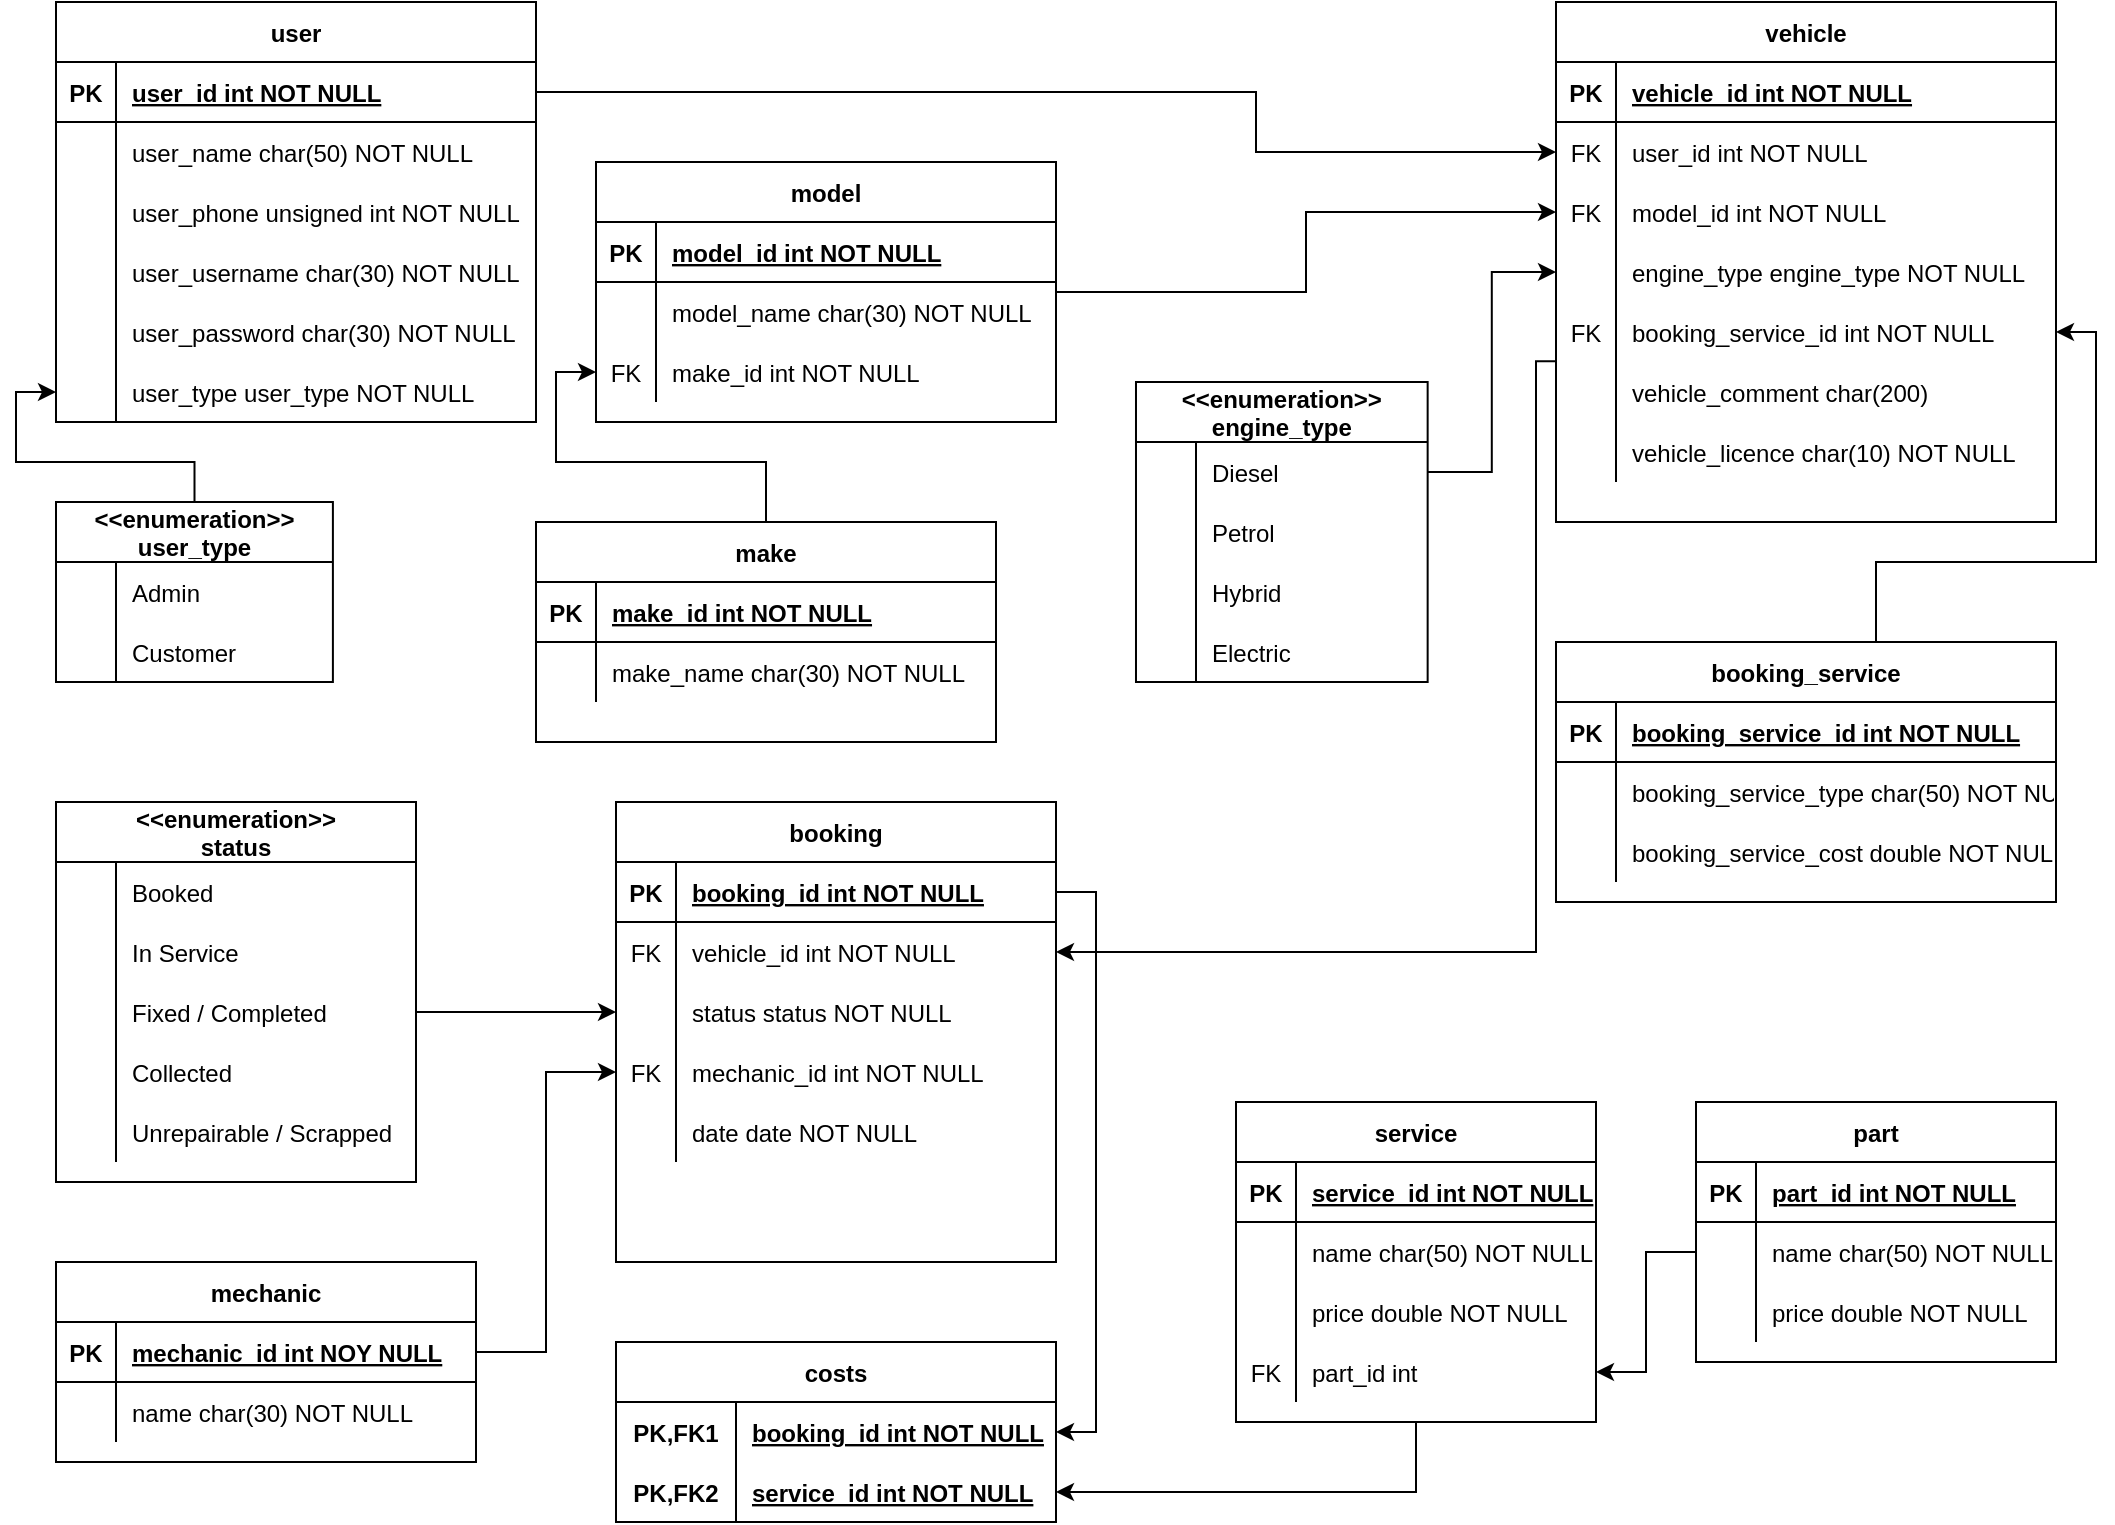 <mxfile version="16.2.7" type="device"><diagram id="R2lEEEUBdFMjLlhIrx00" name="Page-1"><mxGraphModel dx="1244" dy="1129" grid="1" gridSize="10" guides="1" tooltips="1" connect="1" arrows="1" fold="1" page="1" pageScale="1" pageWidth="1100" pageHeight="1700" math="0" shadow="0" extFonts="Permanent Marker^https://fonts.googleapis.com/css?family=Permanent+Marker"><root><mxCell id="0"/><mxCell id="1" parent="0"/><mxCell id="3gge9VEaj5QekN-XUnwk-202" style="edgeStyle=orthogonalEdgeStyle;rounded=0;orthogonalLoop=1;jettySize=auto;html=1;exitX=0.001;exitY=-0.014;exitDx=0;exitDy=0;exitPerimeter=0;" parent="1" source="3gge9VEaj5QekN-XUnwk-44" target="3gge9VEaj5QekN-XUnwk-187" edge="1"><mxGeometry relative="1" as="geometry"><Array as="points"><mxPoint x="780" y="220"/><mxPoint x="780" y="515"/></Array><mxPoint x="790" y="290" as="sourcePoint"/></mxGeometry></mxCell><mxCell id="C-vyLk0tnHw3VtMMgP7b-2" value="vehicle" style="shape=table;startSize=30;container=1;collapsible=1;childLayout=tableLayout;fixedRows=1;rowLines=0;fontStyle=1;align=center;resizeLast=1;" parent="1" vertex="1"><mxGeometry x="790" y="40" width="250" height="260" as="geometry"/></mxCell><mxCell id="C-vyLk0tnHw3VtMMgP7b-3" value="" style="shape=partialRectangle;collapsible=0;dropTarget=0;pointerEvents=0;fillColor=none;points=[[0,0.5],[1,0.5]];portConstraint=eastwest;top=0;left=0;right=0;bottom=1;" parent="C-vyLk0tnHw3VtMMgP7b-2" vertex="1"><mxGeometry y="30" width="250" height="30" as="geometry"/></mxCell><mxCell id="C-vyLk0tnHw3VtMMgP7b-4" value="PK" style="shape=partialRectangle;overflow=hidden;connectable=0;fillColor=none;top=0;left=0;bottom=0;right=0;fontStyle=1;" parent="C-vyLk0tnHw3VtMMgP7b-3" vertex="1"><mxGeometry width="30" height="30" as="geometry"/></mxCell><mxCell id="C-vyLk0tnHw3VtMMgP7b-5" value="vehicle_id int NOT NULL " style="shape=partialRectangle;overflow=hidden;connectable=0;fillColor=none;top=0;left=0;bottom=0;right=0;align=left;spacingLeft=6;fontStyle=5;" parent="C-vyLk0tnHw3VtMMgP7b-3" vertex="1"><mxGeometry x="30" width="220" height="30" as="geometry"/></mxCell><mxCell id="C-vyLk0tnHw3VtMMgP7b-6" value="" style="shape=partialRectangle;collapsible=0;dropTarget=0;pointerEvents=0;fillColor=none;points=[[0,0.5],[1,0.5]];portConstraint=eastwest;top=0;left=0;right=0;bottom=0;" parent="C-vyLk0tnHw3VtMMgP7b-2" vertex="1"><mxGeometry y="60" width="250" height="30" as="geometry"/></mxCell><mxCell id="C-vyLk0tnHw3VtMMgP7b-7" value="FK" style="shape=partialRectangle;overflow=hidden;connectable=0;fillColor=none;top=0;left=0;bottom=0;right=0;" parent="C-vyLk0tnHw3VtMMgP7b-6" vertex="1"><mxGeometry width="30" height="30" as="geometry"/></mxCell><mxCell id="C-vyLk0tnHw3VtMMgP7b-8" value="user_id int NOT NULL" style="shape=partialRectangle;overflow=hidden;connectable=0;fillColor=none;top=0;left=0;bottom=0;right=0;align=left;spacingLeft=6;" parent="C-vyLk0tnHw3VtMMgP7b-6" vertex="1"><mxGeometry x="30" width="220" height="30" as="geometry"/></mxCell><mxCell id="C-vyLk0tnHw3VtMMgP7b-9" value="" style="shape=partialRectangle;collapsible=0;dropTarget=0;pointerEvents=0;fillColor=none;points=[[0,0.5],[1,0.5]];portConstraint=eastwest;top=0;left=0;right=0;bottom=0;" parent="C-vyLk0tnHw3VtMMgP7b-2" vertex="1"><mxGeometry y="90" width="250" height="30" as="geometry"/></mxCell><mxCell id="C-vyLk0tnHw3VtMMgP7b-10" value="FK" style="shape=partialRectangle;overflow=hidden;connectable=0;fillColor=none;top=0;left=0;bottom=0;right=0;" parent="C-vyLk0tnHw3VtMMgP7b-9" vertex="1"><mxGeometry width="30" height="30" as="geometry"/></mxCell><mxCell id="C-vyLk0tnHw3VtMMgP7b-11" value="model_id int NOT NULL" style="shape=partialRectangle;overflow=hidden;connectable=0;fillColor=none;top=0;left=0;bottom=0;right=0;align=left;spacingLeft=6;" parent="C-vyLk0tnHw3VtMMgP7b-9" vertex="1"><mxGeometry x="30" width="220" height="30" as="geometry"/></mxCell><mxCell id="3gge9VEaj5QekN-XUnwk-38" style="shape=partialRectangle;collapsible=0;dropTarget=0;pointerEvents=0;fillColor=none;points=[[0,0.5],[1,0.5]];portConstraint=eastwest;top=0;left=0;right=0;bottom=0;" parent="C-vyLk0tnHw3VtMMgP7b-2" vertex="1"><mxGeometry y="120" width="250" height="30" as="geometry"/></mxCell><mxCell id="3gge9VEaj5QekN-XUnwk-39" style="shape=partialRectangle;overflow=hidden;connectable=0;fillColor=none;top=0;left=0;bottom=0;right=0;" parent="3gge9VEaj5QekN-XUnwk-38" vertex="1"><mxGeometry width="30" height="30" as="geometry"/></mxCell><mxCell id="3gge9VEaj5QekN-XUnwk-40" value="engine_type engine_type NOT NULL" style="shape=partialRectangle;overflow=hidden;connectable=0;fillColor=none;top=0;left=0;bottom=0;right=0;align=left;spacingLeft=6;" parent="3gge9VEaj5QekN-XUnwk-38" vertex="1"><mxGeometry x="30" width="220" height="30" as="geometry"/></mxCell><mxCell id="3gge9VEaj5QekN-XUnwk-41" style="shape=partialRectangle;collapsible=0;dropTarget=0;pointerEvents=0;fillColor=none;points=[[0,0.5],[1,0.5]];portConstraint=eastwest;top=0;left=0;right=0;bottom=0;" parent="C-vyLk0tnHw3VtMMgP7b-2" vertex="1"><mxGeometry y="150" width="250" height="30" as="geometry"/></mxCell><mxCell id="3gge9VEaj5QekN-XUnwk-42" value="FK" style="shape=partialRectangle;overflow=hidden;connectable=0;fillColor=none;top=0;left=0;bottom=0;right=0;" parent="3gge9VEaj5QekN-XUnwk-41" vertex="1"><mxGeometry width="30" height="30" as="geometry"/></mxCell><mxCell id="3gge9VEaj5QekN-XUnwk-43" value="booking_service_id int NOT NULL" style="shape=partialRectangle;overflow=hidden;connectable=0;fillColor=none;top=0;left=0;bottom=0;right=0;align=left;spacingLeft=6;" parent="3gge9VEaj5QekN-XUnwk-41" vertex="1"><mxGeometry x="30" width="220" height="30" as="geometry"/></mxCell><mxCell id="3gge9VEaj5QekN-XUnwk-44" style="shape=partialRectangle;collapsible=0;dropTarget=0;pointerEvents=0;fillColor=none;points=[[0,0.5],[1,0.5]];portConstraint=eastwest;top=0;left=0;right=0;bottom=0;" parent="C-vyLk0tnHw3VtMMgP7b-2" vertex="1"><mxGeometry y="180" width="250" height="30" as="geometry"/></mxCell><mxCell id="3gge9VEaj5QekN-XUnwk-45" style="shape=partialRectangle;overflow=hidden;connectable=0;fillColor=none;top=0;left=0;bottom=0;right=0;" parent="3gge9VEaj5QekN-XUnwk-44" vertex="1"><mxGeometry width="30" height="30" as="geometry"/></mxCell><mxCell id="3gge9VEaj5QekN-XUnwk-46" value="vehicle_comment char(200)" style="shape=partialRectangle;overflow=hidden;connectable=0;fillColor=none;top=0;left=0;bottom=0;right=0;align=left;spacingLeft=6;" parent="3gge9VEaj5QekN-XUnwk-44" vertex="1"><mxGeometry x="30" width="220" height="30" as="geometry"/></mxCell><mxCell id="3gge9VEaj5QekN-XUnwk-115" style="shape=partialRectangle;collapsible=0;dropTarget=0;pointerEvents=0;fillColor=none;points=[[0,0.5],[1,0.5]];portConstraint=eastwest;top=0;left=0;right=0;bottom=0;" parent="C-vyLk0tnHw3VtMMgP7b-2" vertex="1"><mxGeometry y="210" width="250" height="30" as="geometry"/></mxCell><mxCell id="3gge9VEaj5QekN-XUnwk-116" style="shape=partialRectangle;overflow=hidden;connectable=0;fillColor=none;top=0;left=0;bottom=0;right=0;" parent="3gge9VEaj5QekN-XUnwk-115" vertex="1"><mxGeometry width="30" height="30" as="geometry"/></mxCell><mxCell id="3gge9VEaj5QekN-XUnwk-117" value="vehicle_licence char(10) NOT NULL" style="shape=partialRectangle;overflow=hidden;connectable=0;fillColor=none;top=0;left=0;bottom=0;right=0;align=left;spacingLeft=6;" parent="3gge9VEaj5QekN-XUnwk-115" vertex="1"><mxGeometry x="30" width="220" height="30" as="geometry"/></mxCell><mxCell id="C-vyLk0tnHw3VtMMgP7b-23" value="user" style="shape=table;startSize=30;container=1;collapsible=1;childLayout=tableLayout;fixedRows=1;rowLines=0;fontStyle=1;align=center;resizeLast=1;" parent="1" vertex="1"><mxGeometry x="40" y="40" width="240" height="210" as="geometry"/></mxCell><mxCell id="C-vyLk0tnHw3VtMMgP7b-24" value="" style="shape=partialRectangle;collapsible=0;dropTarget=0;pointerEvents=0;fillColor=none;points=[[0,0.5],[1,0.5]];portConstraint=eastwest;top=0;left=0;right=0;bottom=1;" parent="C-vyLk0tnHw3VtMMgP7b-23" vertex="1"><mxGeometry y="30" width="240" height="30" as="geometry"/></mxCell><mxCell id="C-vyLk0tnHw3VtMMgP7b-25" value="PK" style="shape=partialRectangle;overflow=hidden;connectable=0;fillColor=none;top=0;left=0;bottom=0;right=0;fontStyle=1;" parent="C-vyLk0tnHw3VtMMgP7b-24" vertex="1"><mxGeometry width="30" height="30" as="geometry"/></mxCell><mxCell id="C-vyLk0tnHw3VtMMgP7b-26" value="user_id int NOT NULL " style="shape=partialRectangle;overflow=hidden;connectable=0;fillColor=none;top=0;left=0;bottom=0;right=0;align=left;spacingLeft=6;fontStyle=5;" parent="C-vyLk0tnHw3VtMMgP7b-24" vertex="1"><mxGeometry x="30" width="210" height="30" as="geometry"/></mxCell><mxCell id="C-vyLk0tnHw3VtMMgP7b-27" value="" style="shape=partialRectangle;collapsible=0;dropTarget=0;pointerEvents=0;fillColor=none;points=[[0,0.5],[1,0.5]];portConstraint=eastwest;top=0;left=0;right=0;bottom=0;" parent="C-vyLk0tnHw3VtMMgP7b-23" vertex="1"><mxGeometry y="60" width="240" height="30" as="geometry"/></mxCell><mxCell id="C-vyLk0tnHw3VtMMgP7b-28" value="" style="shape=partialRectangle;overflow=hidden;connectable=0;fillColor=none;top=0;left=0;bottom=0;right=0;" parent="C-vyLk0tnHw3VtMMgP7b-27" vertex="1"><mxGeometry width="30" height="30" as="geometry"/></mxCell><mxCell id="C-vyLk0tnHw3VtMMgP7b-29" value="user_name char(50) NOT NULL" style="shape=partialRectangle;overflow=hidden;connectable=0;fillColor=none;top=0;left=0;bottom=0;right=0;align=left;spacingLeft=6;" parent="C-vyLk0tnHw3VtMMgP7b-27" vertex="1"><mxGeometry x="30" width="210" height="30" as="geometry"/></mxCell><mxCell id="3gge9VEaj5QekN-XUnwk-95" style="shape=partialRectangle;collapsible=0;dropTarget=0;pointerEvents=0;fillColor=none;points=[[0,0.5],[1,0.5]];portConstraint=eastwest;top=0;left=0;right=0;bottom=0;" parent="C-vyLk0tnHw3VtMMgP7b-23" vertex="1"><mxGeometry y="90" width="240" height="30" as="geometry"/></mxCell><mxCell id="3gge9VEaj5QekN-XUnwk-96" style="shape=partialRectangle;overflow=hidden;connectable=0;fillColor=none;top=0;left=0;bottom=0;right=0;" parent="3gge9VEaj5QekN-XUnwk-95" vertex="1"><mxGeometry width="30" height="30" as="geometry"/></mxCell><mxCell id="3gge9VEaj5QekN-XUnwk-97" value="user_phone unsigned int NOT NULL" style="shape=partialRectangle;overflow=hidden;connectable=0;fillColor=none;top=0;left=0;bottom=0;right=0;align=left;spacingLeft=6;" parent="3gge9VEaj5QekN-XUnwk-95" vertex="1"><mxGeometry x="30" width="210" height="30" as="geometry"/></mxCell><mxCell id="3gge9VEaj5QekN-XUnwk-92" style="shape=partialRectangle;collapsible=0;dropTarget=0;pointerEvents=0;fillColor=none;points=[[0,0.5],[1,0.5]];portConstraint=eastwest;top=0;left=0;right=0;bottom=0;" parent="C-vyLk0tnHw3VtMMgP7b-23" vertex="1"><mxGeometry y="120" width="240" height="30" as="geometry"/></mxCell><mxCell id="3gge9VEaj5QekN-XUnwk-93" style="shape=partialRectangle;overflow=hidden;connectable=0;fillColor=none;top=0;left=0;bottom=0;right=0;" parent="3gge9VEaj5QekN-XUnwk-92" vertex="1"><mxGeometry width="30" height="30" as="geometry"/></mxCell><mxCell id="3gge9VEaj5QekN-XUnwk-94" value="user_username char(30) NOT NULL" style="shape=partialRectangle;overflow=hidden;connectable=0;fillColor=none;top=0;left=0;bottom=0;right=0;align=left;spacingLeft=6;" parent="3gge9VEaj5QekN-XUnwk-92" vertex="1"><mxGeometry x="30" width="210" height="30" as="geometry"/></mxCell><mxCell id="3gge9VEaj5QekN-XUnwk-89" style="shape=partialRectangle;collapsible=0;dropTarget=0;pointerEvents=0;fillColor=none;points=[[0,0.5],[1,0.5]];portConstraint=eastwest;top=0;left=0;right=0;bottom=0;" parent="C-vyLk0tnHw3VtMMgP7b-23" vertex="1"><mxGeometry y="150" width="240" height="30" as="geometry"/></mxCell><mxCell id="3gge9VEaj5QekN-XUnwk-90" style="shape=partialRectangle;overflow=hidden;connectable=0;fillColor=none;top=0;left=0;bottom=0;right=0;" parent="3gge9VEaj5QekN-XUnwk-89" vertex="1"><mxGeometry width="30" height="30" as="geometry"/></mxCell><mxCell id="3gge9VEaj5QekN-XUnwk-91" value="user_password char(30) NOT NULL" style="shape=partialRectangle;overflow=hidden;connectable=0;fillColor=none;top=0;left=0;bottom=0;right=0;align=left;spacingLeft=6;" parent="3gge9VEaj5QekN-XUnwk-89" vertex="1"><mxGeometry x="30" width="210" height="30" as="geometry"/></mxCell><mxCell id="3gge9VEaj5QekN-XUnwk-86" style="shape=partialRectangle;collapsible=0;dropTarget=0;pointerEvents=0;fillColor=none;points=[[0,0.5],[1,0.5]];portConstraint=eastwest;top=0;left=0;right=0;bottom=0;" parent="C-vyLk0tnHw3VtMMgP7b-23" vertex="1"><mxGeometry y="180" width="240" height="30" as="geometry"/></mxCell><mxCell id="3gge9VEaj5QekN-XUnwk-87" style="shape=partialRectangle;overflow=hidden;connectable=0;fillColor=none;top=0;left=0;bottom=0;right=0;" parent="3gge9VEaj5QekN-XUnwk-86" vertex="1"><mxGeometry width="30" height="30" as="geometry"/></mxCell><mxCell id="3gge9VEaj5QekN-XUnwk-88" value="user_type user_type NOT NULL" style="shape=partialRectangle;overflow=hidden;connectable=0;fillColor=none;top=0;left=0;bottom=0;right=0;align=left;spacingLeft=6;" parent="3gge9VEaj5QekN-XUnwk-86" vertex="1"><mxGeometry x="30" width="210" height="30" as="geometry"/></mxCell><mxCell id="3gge9VEaj5QekN-XUnwk-99" value="&lt;&lt;enumeration&gt;&gt;&#10;engine_type" style="shape=table;startSize=30;container=1;collapsible=1;childLayout=tableLayout;fixedRows=1;rowLines=0;fontStyle=1;align=center;resizeLast=1;" parent="1" vertex="1"><mxGeometry x="579.995" y="229.997" width="145.83" height="150" as="geometry"/></mxCell><mxCell id="3gge9VEaj5QekN-XUnwk-103" value="" style="shape=partialRectangle;collapsible=0;dropTarget=0;pointerEvents=0;fillColor=none;top=0;left=0;bottom=0;right=0;points=[[0,0.5],[1,0.5]];portConstraint=eastwest;" parent="3gge9VEaj5QekN-XUnwk-99" vertex="1"><mxGeometry y="30" width="145.83" height="30" as="geometry"/></mxCell><mxCell id="3gge9VEaj5QekN-XUnwk-104" value="" style="shape=partialRectangle;connectable=0;fillColor=none;top=0;left=0;bottom=0;right=0;editable=1;overflow=hidden;" parent="3gge9VEaj5QekN-XUnwk-103" vertex="1"><mxGeometry width="30" height="30" as="geometry"/></mxCell><mxCell id="3gge9VEaj5QekN-XUnwk-105" value="Diesel" style="shape=partialRectangle;connectable=0;fillColor=none;top=0;left=0;bottom=0;right=0;align=left;spacingLeft=6;overflow=hidden;" parent="3gge9VEaj5QekN-XUnwk-103" vertex="1"><mxGeometry x="30" width="115.83" height="30" as="geometry"/></mxCell><mxCell id="3gge9VEaj5QekN-XUnwk-106" value="" style="shape=partialRectangle;collapsible=0;dropTarget=0;pointerEvents=0;fillColor=none;top=0;left=0;bottom=0;right=0;points=[[0,0.5],[1,0.5]];portConstraint=eastwest;" parent="3gge9VEaj5QekN-XUnwk-99" vertex="1"><mxGeometry y="60" width="145.83" height="30" as="geometry"/></mxCell><mxCell id="3gge9VEaj5QekN-XUnwk-107" value="" style="shape=partialRectangle;connectable=0;fillColor=none;top=0;left=0;bottom=0;right=0;editable=1;overflow=hidden;" parent="3gge9VEaj5QekN-XUnwk-106" vertex="1"><mxGeometry width="30" height="30" as="geometry"/></mxCell><mxCell id="3gge9VEaj5QekN-XUnwk-108" value="Petrol" style="shape=partialRectangle;connectable=0;fillColor=none;top=0;left=0;bottom=0;right=0;align=left;spacingLeft=6;overflow=hidden;" parent="3gge9VEaj5QekN-XUnwk-106" vertex="1"><mxGeometry x="30" width="115.83" height="30" as="geometry"/></mxCell><mxCell id="3gge9VEaj5QekN-XUnwk-109" value="" style="shape=partialRectangle;collapsible=0;dropTarget=0;pointerEvents=0;fillColor=none;top=0;left=0;bottom=0;right=0;points=[[0,0.5],[1,0.5]];portConstraint=eastwest;" parent="3gge9VEaj5QekN-XUnwk-99" vertex="1"><mxGeometry y="90" width="145.83" height="30" as="geometry"/></mxCell><mxCell id="3gge9VEaj5QekN-XUnwk-110" value="" style="shape=partialRectangle;connectable=0;fillColor=none;top=0;left=0;bottom=0;right=0;editable=1;overflow=hidden;" parent="3gge9VEaj5QekN-XUnwk-109" vertex="1"><mxGeometry width="30" height="30" as="geometry"/></mxCell><mxCell id="3gge9VEaj5QekN-XUnwk-111" value="Hybrid" style="shape=partialRectangle;connectable=0;fillColor=none;top=0;left=0;bottom=0;right=0;align=left;spacingLeft=6;overflow=hidden;" parent="3gge9VEaj5QekN-XUnwk-109" vertex="1"><mxGeometry x="30" width="115.83" height="30" as="geometry"/></mxCell><mxCell id="3gge9VEaj5QekN-XUnwk-112" style="shape=partialRectangle;collapsible=0;dropTarget=0;pointerEvents=0;fillColor=none;top=0;left=0;bottom=0;right=0;points=[[0,0.5],[1,0.5]];portConstraint=eastwest;" parent="3gge9VEaj5QekN-XUnwk-99" vertex="1"><mxGeometry y="120" width="145.83" height="30" as="geometry"/></mxCell><mxCell id="3gge9VEaj5QekN-XUnwk-113" style="shape=partialRectangle;connectable=0;fillColor=none;top=0;left=0;bottom=0;right=0;editable=1;overflow=hidden;" parent="3gge9VEaj5QekN-XUnwk-112" vertex="1"><mxGeometry width="30" height="30" as="geometry"/></mxCell><mxCell id="3gge9VEaj5QekN-XUnwk-114" value="Electric" style="shape=partialRectangle;connectable=0;fillColor=none;top=0;left=0;bottom=0;right=0;align=left;spacingLeft=6;overflow=hidden;" parent="3gge9VEaj5QekN-XUnwk-112" vertex="1"><mxGeometry x="30" width="115.83" height="30" as="geometry"/></mxCell><mxCell id="3gge9VEaj5QekN-XUnwk-120" style="edgeStyle=orthogonalEdgeStyle;rounded=0;orthogonalLoop=1;jettySize=auto;html=1;" parent="1" source="3gge9VEaj5QekN-XUnwk-47" target="3gge9VEaj5QekN-XUnwk-86" edge="1"><mxGeometry relative="1" as="geometry"/></mxCell><mxCell id="3gge9VEaj5QekN-XUnwk-47" value="&lt;&lt;enumeration&gt;&gt;&#10;user_type" style="shape=table;startSize=30;container=1;collapsible=1;childLayout=tableLayout;fixedRows=1;rowLines=0;fontStyle=1;align=center;resizeLast=1;" parent="1" vertex="1"><mxGeometry x="40" y="290" width="138.45" height="90" as="geometry"/></mxCell><mxCell id="3gge9VEaj5QekN-XUnwk-51" value="" style="shape=partialRectangle;collapsible=0;dropTarget=0;pointerEvents=0;fillColor=none;top=0;left=0;bottom=0;right=0;points=[[0,0.5],[1,0.5]];portConstraint=eastwest;" parent="3gge9VEaj5QekN-XUnwk-47" vertex="1"><mxGeometry y="30" width="138.45" height="30" as="geometry"/></mxCell><mxCell id="3gge9VEaj5QekN-XUnwk-52" value="" style="shape=partialRectangle;connectable=0;fillColor=none;top=0;left=0;bottom=0;right=0;editable=1;overflow=hidden;" parent="3gge9VEaj5QekN-XUnwk-51" vertex="1"><mxGeometry width="30" height="30" as="geometry"/></mxCell><mxCell id="3gge9VEaj5QekN-XUnwk-53" value="Admin" style="shape=partialRectangle;connectable=0;fillColor=none;top=0;left=0;bottom=0;right=0;align=left;spacingLeft=6;overflow=hidden;" parent="3gge9VEaj5QekN-XUnwk-51" vertex="1"><mxGeometry x="30" width="108.45" height="30" as="geometry"/></mxCell><mxCell id="3gge9VEaj5QekN-XUnwk-54" value="" style="shape=partialRectangle;collapsible=0;dropTarget=0;pointerEvents=0;fillColor=none;top=0;left=0;bottom=0;right=0;points=[[0,0.5],[1,0.5]];portConstraint=eastwest;" parent="3gge9VEaj5QekN-XUnwk-47" vertex="1"><mxGeometry y="60" width="138.45" height="30" as="geometry"/></mxCell><mxCell id="3gge9VEaj5QekN-XUnwk-55" value="" style="shape=partialRectangle;connectable=0;fillColor=none;top=0;left=0;bottom=0;right=0;editable=1;overflow=hidden;" parent="3gge9VEaj5QekN-XUnwk-54" vertex="1"><mxGeometry width="30" height="30" as="geometry"/></mxCell><mxCell id="3gge9VEaj5QekN-XUnwk-56" value="Customer" style="shape=partialRectangle;connectable=0;fillColor=none;top=0;left=0;bottom=0;right=0;align=left;spacingLeft=6;overflow=hidden;" parent="3gge9VEaj5QekN-XUnwk-54" vertex="1"><mxGeometry x="30" width="108.45" height="30" as="geometry"/></mxCell><mxCell id="3gge9VEaj5QekN-XUnwk-118" style="edgeStyle=orthogonalEdgeStyle;rounded=0;orthogonalLoop=1;jettySize=auto;html=1;" parent="1" source="3gge9VEaj5QekN-XUnwk-103" target="3gge9VEaj5QekN-XUnwk-38" edge="1"><mxGeometry relative="1" as="geometry"/></mxCell><mxCell id="3gge9VEaj5QekN-XUnwk-134" style="edgeStyle=orthogonalEdgeStyle;rounded=0;orthogonalLoop=1;jettySize=auto;html=1;" parent="1" source="3gge9VEaj5QekN-XUnwk-121" target="C-vyLk0tnHw3VtMMgP7b-9" edge="1"><mxGeometry relative="1" as="geometry"/></mxCell><mxCell id="3gge9VEaj5QekN-XUnwk-121" value="model" style="shape=table;startSize=30;container=1;collapsible=1;childLayout=tableLayout;fixedRows=1;rowLines=0;fontStyle=1;align=center;resizeLast=1;" parent="1" vertex="1"><mxGeometry x="310" y="120" width="230" height="130" as="geometry"/></mxCell><mxCell id="3gge9VEaj5QekN-XUnwk-122" value="" style="shape=partialRectangle;collapsible=0;dropTarget=0;pointerEvents=0;fillColor=none;top=0;left=0;bottom=1;right=0;points=[[0,0.5],[1,0.5]];portConstraint=eastwest;" parent="3gge9VEaj5QekN-XUnwk-121" vertex="1"><mxGeometry y="30" width="230" height="30" as="geometry"/></mxCell><mxCell id="3gge9VEaj5QekN-XUnwk-123" value="PK" style="shape=partialRectangle;connectable=0;fillColor=none;top=0;left=0;bottom=0;right=0;fontStyle=1;overflow=hidden;" parent="3gge9VEaj5QekN-XUnwk-122" vertex="1"><mxGeometry width="30" height="30" as="geometry"/></mxCell><mxCell id="3gge9VEaj5QekN-XUnwk-124" value="model_id int NOT NULL" style="shape=partialRectangle;connectable=0;fillColor=none;top=0;left=0;bottom=0;right=0;align=left;spacingLeft=6;fontStyle=5;overflow=hidden;" parent="3gge9VEaj5QekN-XUnwk-122" vertex="1"><mxGeometry x="30" width="200" height="30" as="geometry"/></mxCell><mxCell id="3gge9VEaj5QekN-XUnwk-125" value="" style="shape=partialRectangle;collapsible=0;dropTarget=0;pointerEvents=0;fillColor=none;top=0;left=0;bottom=0;right=0;points=[[0,0.5],[1,0.5]];portConstraint=eastwest;" parent="3gge9VEaj5QekN-XUnwk-121" vertex="1"><mxGeometry y="60" width="230" height="30" as="geometry"/></mxCell><mxCell id="3gge9VEaj5QekN-XUnwk-126" value="" style="shape=partialRectangle;connectable=0;fillColor=none;top=0;left=0;bottom=0;right=0;editable=1;overflow=hidden;" parent="3gge9VEaj5QekN-XUnwk-125" vertex="1"><mxGeometry width="30" height="30" as="geometry"/></mxCell><mxCell id="3gge9VEaj5QekN-XUnwk-127" value="model_name char(30) NOT NULL" style="shape=partialRectangle;connectable=0;fillColor=none;top=0;left=0;bottom=0;right=0;align=left;spacingLeft=6;overflow=hidden;" parent="3gge9VEaj5QekN-XUnwk-125" vertex="1"><mxGeometry x="30" width="200" height="30" as="geometry"/></mxCell><mxCell id="3gge9VEaj5QekN-XUnwk-128" value="" style="shape=partialRectangle;collapsible=0;dropTarget=0;pointerEvents=0;fillColor=none;top=0;left=0;bottom=0;right=0;points=[[0,0.5],[1,0.5]];portConstraint=eastwest;" parent="3gge9VEaj5QekN-XUnwk-121" vertex="1"><mxGeometry y="90" width="230" height="30" as="geometry"/></mxCell><mxCell id="3gge9VEaj5QekN-XUnwk-129" value="FK" style="shape=partialRectangle;connectable=0;fillColor=none;top=0;left=0;bottom=0;right=0;editable=1;overflow=hidden;" parent="3gge9VEaj5QekN-XUnwk-128" vertex="1"><mxGeometry width="30" height="30" as="geometry"/></mxCell><mxCell id="3gge9VEaj5QekN-XUnwk-130" value="make_id int NOT NULL" style="shape=partialRectangle;connectable=0;fillColor=none;top=0;left=0;bottom=0;right=0;align=left;spacingLeft=6;overflow=hidden;" parent="3gge9VEaj5QekN-XUnwk-128" vertex="1"><mxGeometry x="30" width="200" height="30" as="geometry"/></mxCell><mxCell id="3gge9VEaj5QekN-XUnwk-148" style="edgeStyle=orthogonalEdgeStyle;rounded=0;orthogonalLoop=1;jettySize=auto;html=1;" parent="1" source="3gge9VEaj5QekN-XUnwk-135" target="3gge9VEaj5QekN-XUnwk-128" edge="1"><mxGeometry relative="1" as="geometry"/></mxCell><mxCell id="3gge9VEaj5QekN-XUnwk-135" value="make" style="shape=table;startSize=30;container=1;collapsible=1;childLayout=tableLayout;fixedRows=1;rowLines=0;fontStyle=1;align=center;resizeLast=1;" parent="1" vertex="1"><mxGeometry x="280" y="300" width="230" height="110" as="geometry"/></mxCell><mxCell id="3gge9VEaj5QekN-XUnwk-136" value="" style="shape=partialRectangle;collapsible=0;dropTarget=0;pointerEvents=0;fillColor=none;top=0;left=0;bottom=1;right=0;points=[[0,0.5],[1,0.5]];portConstraint=eastwest;" parent="3gge9VEaj5QekN-XUnwk-135" vertex="1"><mxGeometry y="30" width="230" height="30" as="geometry"/></mxCell><mxCell id="3gge9VEaj5QekN-XUnwk-137" value="PK" style="shape=partialRectangle;connectable=0;fillColor=none;top=0;left=0;bottom=0;right=0;fontStyle=1;overflow=hidden;" parent="3gge9VEaj5QekN-XUnwk-136" vertex="1"><mxGeometry width="30" height="30" as="geometry"/></mxCell><mxCell id="3gge9VEaj5QekN-XUnwk-138" value="make_id int NOT NULL" style="shape=partialRectangle;connectable=0;fillColor=none;top=0;left=0;bottom=0;right=0;align=left;spacingLeft=6;fontStyle=5;overflow=hidden;" parent="3gge9VEaj5QekN-XUnwk-136" vertex="1"><mxGeometry x="30" width="200" height="30" as="geometry"/></mxCell><mxCell id="3gge9VEaj5QekN-XUnwk-139" value="" style="shape=partialRectangle;collapsible=0;dropTarget=0;pointerEvents=0;fillColor=none;top=0;left=0;bottom=0;right=0;points=[[0,0.5],[1,0.5]];portConstraint=eastwest;" parent="3gge9VEaj5QekN-XUnwk-135" vertex="1"><mxGeometry y="60" width="230" height="30" as="geometry"/></mxCell><mxCell id="3gge9VEaj5QekN-XUnwk-140" value="" style="shape=partialRectangle;connectable=0;fillColor=none;top=0;left=0;bottom=0;right=0;editable=1;overflow=hidden;" parent="3gge9VEaj5QekN-XUnwk-139" vertex="1"><mxGeometry width="30" height="30" as="geometry"/></mxCell><mxCell id="3gge9VEaj5QekN-XUnwk-141" value="make_name char(30) NOT NULL" style="shape=partialRectangle;connectable=0;fillColor=none;top=0;left=0;bottom=0;right=0;align=left;spacingLeft=6;overflow=hidden;" parent="3gge9VEaj5QekN-XUnwk-139" vertex="1"><mxGeometry x="30" width="200" height="30" as="geometry"/></mxCell><mxCell id="3gge9VEaj5QekN-XUnwk-163" style="edgeStyle=orthogonalEdgeStyle;rounded=0;orthogonalLoop=1;jettySize=auto;html=1;" parent="1" source="3gge9VEaj5QekN-XUnwk-149" target="3gge9VEaj5QekN-XUnwk-41" edge="1"><mxGeometry relative="1" as="geometry"><Array as="points"><mxPoint x="950" y="320"/><mxPoint x="1060" y="320"/><mxPoint x="1060" y="205"/></Array></mxGeometry></mxCell><mxCell id="3gge9VEaj5QekN-XUnwk-149" value="booking_service" style="shape=table;startSize=30;container=1;collapsible=1;childLayout=tableLayout;fixedRows=1;rowLines=0;fontStyle=1;align=center;resizeLast=1;" parent="1" vertex="1"><mxGeometry x="790" y="360" width="250" height="130" as="geometry"/></mxCell><mxCell id="3gge9VEaj5QekN-XUnwk-150" value="" style="shape=partialRectangle;collapsible=0;dropTarget=0;pointerEvents=0;fillColor=none;top=0;left=0;bottom=1;right=0;points=[[0,0.5],[1,0.5]];portConstraint=eastwest;" parent="3gge9VEaj5QekN-XUnwk-149" vertex="1"><mxGeometry y="30" width="250" height="30" as="geometry"/></mxCell><mxCell id="3gge9VEaj5QekN-XUnwk-151" value="PK" style="shape=partialRectangle;connectable=0;fillColor=none;top=0;left=0;bottom=0;right=0;fontStyle=1;overflow=hidden;" parent="3gge9VEaj5QekN-XUnwk-150" vertex="1"><mxGeometry width="30" height="30" as="geometry"><mxRectangle width="30" height="30" as="alternateBounds"/></mxGeometry></mxCell><mxCell id="3gge9VEaj5QekN-XUnwk-152" value="booking_service_id int NOT NULL" style="shape=partialRectangle;connectable=0;fillColor=none;top=0;left=0;bottom=0;right=0;align=left;spacingLeft=6;fontStyle=5;overflow=hidden;" parent="3gge9VEaj5QekN-XUnwk-150" vertex="1"><mxGeometry x="30" width="220" height="30" as="geometry"><mxRectangle width="220" height="30" as="alternateBounds"/></mxGeometry></mxCell><mxCell id="3gge9VEaj5QekN-XUnwk-153" value="" style="shape=partialRectangle;collapsible=0;dropTarget=0;pointerEvents=0;fillColor=none;top=0;left=0;bottom=0;right=0;points=[[0,0.5],[1,0.5]];portConstraint=eastwest;" parent="3gge9VEaj5QekN-XUnwk-149" vertex="1"><mxGeometry y="60" width="250" height="30" as="geometry"/></mxCell><mxCell id="3gge9VEaj5QekN-XUnwk-154" value="" style="shape=partialRectangle;connectable=0;fillColor=none;top=0;left=0;bottom=0;right=0;editable=1;overflow=hidden;" parent="3gge9VEaj5QekN-XUnwk-153" vertex="1"><mxGeometry width="30" height="30" as="geometry"><mxRectangle width="30" height="30" as="alternateBounds"/></mxGeometry></mxCell><mxCell id="3gge9VEaj5QekN-XUnwk-155" value="booking_service_type char(50) NOT NULL" style="shape=partialRectangle;connectable=0;fillColor=none;top=0;left=0;bottom=0;right=0;align=left;spacingLeft=6;overflow=hidden;" parent="3gge9VEaj5QekN-XUnwk-153" vertex="1"><mxGeometry x="30" width="220" height="30" as="geometry"><mxRectangle width="220" height="30" as="alternateBounds"/></mxGeometry></mxCell><mxCell id="3gge9VEaj5QekN-XUnwk-156" value="" style="shape=partialRectangle;collapsible=0;dropTarget=0;pointerEvents=0;fillColor=none;top=0;left=0;bottom=0;right=0;points=[[0,0.5],[1,0.5]];portConstraint=eastwest;" parent="3gge9VEaj5QekN-XUnwk-149" vertex="1"><mxGeometry y="90" width="250" height="30" as="geometry"/></mxCell><mxCell id="3gge9VEaj5QekN-XUnwk-157" value="" style="shape=partialRectangle;connectable=0;fillColor=none;top=0;left=0;bottom=0;right=0;editable=1;overflow=hidden;" parent="3gge9VEaj5QekN-XUnwk-156" vertex="1"><mxGeometry width="30" height="30" as="geometry"><mxRectangle width="30" height="30" as="alternateBounds"/></mxGeometry></mxCell><mxCell id="3gge9VEaj5QekN-XUnwk-158" value="booking_service_cost double NOT NULL" style="shape=partialRectangle;connectable=0;fillColor=none;top=0;left=0;bottom=0;right=0;align=left;spacingLeft=6;overflow=hidden;" parent="3gge9VEaj5QekN-XUnwk-156" vertex="1"><mxGeometry x="30" width="220" height="30" as="geometry"><mxRectangle width="220" height="30" as="alternateBounds"/></mxGeometry></mxCell><mxCell id="3gge9VEaj5QekN-XUnwk-164" value="&lt;&lt;enumeration&gt;&gt;&#10;status" style="shape=table;startSize=30;container=1;collapsible=1;childLayout=tableLayout;fixedRows=1;rowLines=0;fontStyle=1;align=center;resizeLast=1;" parent="1" vertex="1"><mxGeometry x="40" y="440" width="180" height="190" as="geometry"/></mxCell><mxCell id="3gge9VEaj5QekN-XUnwk-168" value="" style="shape=partialRectangle;collapsible=0;dropTarget=0;pointerEvents=0;fillColor=none;top=0;left=0;bottom=0;right=0;points=[[0,0.5],[1,0.5]];portConstraint=eastwest;" parent="3gge9VEaj5QekN-XUnwk-164" vertex="1"><mxGeometry y="30" width="180" height="30" as="geometry"/></mxCell><mxCell id="3gge9VEaj5QekN-XUnwk-169" value="" style="shape=partialRectangle;connectable=0;fillColor=none;top=0;left=0;bottom=0;right=0;editable=1;overflow=hidden;" parent="3gge9VEaj5QekN-XUnwk-168" vertex="1"><mxGeometry width="30" height="30" as="geometry"/></mxCell><mxCell id="3gge9VEaj5QekN-XUnwk-170" value="Booked" style="shape=partialRectangle;connectable=0;fillColor=none;top=0;left=0;bottom=0;right=0;align=left;spacingLeft=6;overflow=hidden;" parent="3gge9VEaj5QekN-XUnwk-168" vertex="1"><mxGeometry x="30" width="150" height="30" as="geometry"/></mxCell><mxCell id="3gge9VEaj5QekN-XUnwk-171" value="" style="shape=partialRectangle;collapsible=0;dropTarget=0;pointerEvents=0;fillColor=none;top=0;left=0;bottom=0;right=0;points=[[0,0.5],[1,0.5]];portConstraint=eastwest;" parent="3gge9VEaj5QekN-XUnwk-164" vertex="1"><mxGeometry y="60" width="180" height="30" as="geometry"/></mxCell><mxCell id="3gge9VEaj5QekN-XUnwk-172" value="" style="shape=partialRectangle;connectable=0;fillColor=none;top=0;left=0;bottom=0;right=0;editable=1;overflow=hidden;" parent="3gge9VEaj5QekN-XUnwk-171" vertex="1"><mxGeometry width="30" height="30" as="geometry"/></mxCell><mxCell id="3gge9VEaj5QekN-XUnwk-173" value="In Service" style="shape=partialRectangle;connectable=0;fillColor=none;top=0;left=0;bottom=0;right=0;align=left;spacingLeft=6;overflow=hidden;" parent="3gge9VEaj5QekN-XUnwk-171" vertex="1"><mxGeometry x="30" width="150" height="30" as="geometry"/></mxCell><mxCell id="3gge9VEaj5QekN-XUnwk-174" value="" style="shape=partialRectangle;collapsible=0;dropTarget=0;pointerEvents=0;fillColor=none;top=0;left=0;bottom=0;right=0;points=[[0,0.5],[1,0.5]];portConstraint=eastwest;" parent="3gge9VEaj5QekN-XUnwk-164" vertex="1"><mxGeometry y="90" width="180" height="30" as="geometry"/></mxCell><mxCell id="3gge9VEaj5QekN-XUnwk-175" value="" style="shape=partialRectangle;connectable=0;fillColor=none;top=0;left=0;bottom=0;right=0;editable=1;overflow=hidden;" parent="3gge9VEaj5QekN-XUnwk-174" vertex="1"><mxGeometry width="30" height="30" as="geometry"/></mxCell><mxCell id="3gge9VEaj5QekN-XUnwk-176" value="Fixed / Completed " style="shape=partialRectangle;connectable=0;fillColor=none;top=0;left=0;bottom=0;right=0;align=left;spacingLeft=6;overflow=hidden;" parent="3gge9VEaj5QekN-XUnwk-174" vertex="1"><mxGeometry x="30" width="150" height="30" as="geometry"/></mxCell><mxCell id="3gge9VEaj5QekN-XUnwk-177" style="shape=partialRectangle;collapsible=0;dropTarget=0;pointerEvents=0;fillColor=none;top=0;left=0;bottom=0;right=0;points=[[0,0.5],[1,0.5]];portConstraint=eastwest;" parent="3gge9VEaj5QekN-XUnwk-164" vertex="1"><mxGeometry y="120" width="180" height="30" as="geometry"/></mxCell><mxCell id="3gge9VEaj5QekN-XUnwk-178" style="shape=partialRectangle;connectable=0;fillColor=none;top=0;left=0;bottom=0;right=0;editable=1;overflow=hidden;" parent="3gge9VEaj5QekN-XUnwk-177" vertex="1"><mxGeometry width="30" height="30" as="geometry"/></mxCell><mxCell id="3gge9VEaj5QekN-XUnwk-179" value="Collected" style="shape=partialRectangle;connectable=0;fillColor=none;top=0;left=0;bottom=0;right=0;align=left;spacingLeft=6;overflow=hidden;" parent="3gge9VEaj5QekN-XUnwk-177" vertex="1"><mxGeometry x="30" width="150" height="30" as="geometry"/></mxCell><mxCell id="3gge9VEaj5QekN-XUnwk-180" style="shape=partialRectangle;collapsible=0;dropTarget=0;pointerEvents=0;fillColor=none;top=0;left=0;bottom=0;right=0;points=[[0,0.5],[1,0.5]];portConstraint=eastwest;" parent="3gge9VEaj5QekN-XUnwk-164" vertex="1"><mxGeometry y="150" width="180" height="30" as="geometry"/></mxCell><mxCell id="3gge9VEaj5QekN-XUnwk-181" style="shape=partialRectangle;connectable=0;fillColor=none;top=0;left=0;bottom=0;right=0;editable=1;overflow=hidden;" parent="3gge9VEaj5QekN-XUnwk-180" vertex="1"><mxGeometry width="30" height="30" as="geometry"/></mxCell><mxCell id="3gge9VEaj5QekN-XUnwk-182" value="Unrepairable / Scrapped" style="shape=partialRectangle;connectable=0;fillColor=none;top=0;left=0;bottom=0;right=0;align=left;spacingLeft=6;overflow=hidden;" parent="3gge9VEaj5QekN-XUnwk-180" vertex="1"><mxGeometry x="30" width="150" height="30" as="geometry"/></mxCell><mxCell id="3gge9VEaj5QekN-XUnwk-183" value="booking" style="shape=table;startSize=30;container=1;collapsible=1;childLayout=tableLayout;fixedRows=1;rowLines=0;fontStyle=1;align=center;resizeLast=1;" parent="1" vertex="1"><mxGeometry x="320" y="440" width="220" height="230" as="geometry"/></mxCell><mxCell id="3gge9VEaj5QekN-XUnwk-184" value="" style="shape=partialRectangle;collapsible=0;dropTarget=0;pointerEvents=0;fillColor=none;top=0;left=0;bottom=1;right=0;points=[[0,0.5],[1,0.5]];portConstraint=eastwest;" parent="3gge9VEaj5QekN-XUnwk-183" vertex="1"><mxGeometry y="30" width="220" height="30" as="geometry"/></mxCell><mxCell id="3gge9VEaj5QekN-XUnwk-185" value="PK" style="shape=partialRectangle;connectable=0;fillColor=none;top=0;left=0;bottom=0;right=0;fontStyle=1;overflow=hidden;" parent="3gge9VEaj5QekN-XUnwk-184" vertex="1"><mxGeometry width="30" height="30" as="geometry"/></mxCell><mxCell id="3gge9VEaj5QekN-XUnwk-186" value="booking_id int NOT NULL" style="shape=partialRectangle;connectable=0;fillColor=none;top=0;left=0;bottom=0;right=0;align=left;spacingLeft=6;fontStyle=5;overflow=hidden;" parent="3gge9VEaj5QekN-XUnwk-184" vertex="1"><mxGeometry x="30" width="190" height="30" as="geometry"/></mxCell><mxCell id="3gge9VEaj5QekN-XUnwk-187" value="" style="shape=partialRectangle;collapsible=0;dropTarget=0;pointerEvents=0;fillColor=none;top=0;left=0;bottom=0;right=0;points=[[0,0.5],[1,0.5]];portConstraint=eastwest;" parent="3gge9VEaj5QekN-XUnwk-183" vertex="1"><mxGeometry y="60" width="220" height="30" as="geometry"/></mxCell><mxCell id="3gge9VEaj5QekN-XUnwk-188" value="FK" style="shape=partialRectangle;connectable=0;fillColor=none;top=0;left=0;bottom=0;right=0;editable=1;overflow=hidden;" parent="3gge9VEaj5QekN-XUnwk-187" vertex="1"><mxGeometry width="30" height="30" as="geometry"/></mxCell><mxCell id="3gge9VEaj5QekN-XUnwk-189" value="vehicle_id int NOT NULL" style="shape=partialRectangle;connectable=0;fillColor=none;top=0;left=0;bottom=0;right=0;align=left;spacingLeft=6;overflow=hidden;" parent="3gge9VEaj5QekN-XUnwk-187" vertex="1"><mxGeometry x="30" width="190" height="30" as="geometry"/></mxCell><mxCell id="3gge9VEaj5QekN-XUnwk-190" value="" style="shape=partialRectangle;collapsible=0;dropTarget=0;pointerEvents=0;fillColor=none;top=0;left=0;bottom=0;right=0;points=[[0,0.5],[1,0.5]];portConstraint=eastwest;" parent="3gge9VEaj5QekN-XUnwk-183" vertex="1"><mxGeometry y="90" width="220" height="30" as="geometry"/></mxCell><mxCell id="3gge9VEaj5QekN-XUnwk-191" value="" style="shape=partialRectangle;connectable=0;fillColor=none;top=0;left=0;bottom=0;right=0;editable=1;overflow=hidden;" parent="3gge9VEaj5QekN-XUnwk-190" vertex="1"><mxGeometry width="30" height="30" as="geometry"/></mxCell><mxCell id="3gge9VEaj5QekN-XUnwk-192" value="status status NOT NULL" style="shape=partialRectangle;connectable=0;fillColor=none;top=0;left=0;bottom=0;right=0;align=left;spacingLeft=6;overflow=hidden;" parent="3gge9VEaj5QekN-XUnwk-190" vertex="1"><mxGeometry x="30" width="190" height="30" as="geometry"/></mxCell><mxCell id="3gge9VEaj5QekN-XUnwk-193" value="" style="shape=partialRectangle;collapsible=0;dropTarget=0;pointerEvents=0;fillColor=none;top=0;left=0;bottom=0;right=0;points=[[0,0.5],[1,0.5]];portConstraint=eastwest;" parent="3gge9VEaj5QekN-XUnwk-183" vertex="1"><mxGeometry y="120" width="220" height="30" as="geometry"/></mxCell><mxCell id="3gge9VEaj5QekN-XUnwk-194" value="FK" style="shape=partialRectangle;connectable=0;fillColor=none;top=0;left=0;bottom=0;right=0;editable=1;overflow=hidden;" parent="3gge9VEaj5QekN-XUnwk-193" vertex="1"><mxGeometry width="30" height="30" as="geometry"/></mxCell><mxCell id="3gge9VEaj5QekN-XUnwk-195" value="mechanic_id int NOT NULL" style="shape=partialRectangle;connectable=0;fillColor=none;top=0;left=0;bottom=0;right=0;align=left;spacingLeft=6;overflow=hidden;" parent="3gge9VEaj5QekN-XUnwk-193" vertex="1"><mxGeometry x="30" width="190" height="30" as="geometry"/></mxCell><mxCell id="3gge9VEaj5QekN-XUnwk-196" style="shape=partialRectangle;collapsible=0;dropTarget=0;pointerEvents=0;fillColor=none;top=0;left=0;bottom=0;right=0;points=[[0,0.5],[1,0.5]];portConstraint=eastwest;" parent="3gge9VEaj5QekN-XUnwk-183" vertex="1"><mxGeometry y="150" width="220" height="30" as="geometry"/></mxCell><mxCell id="3gge9VEaj5QekN-XUnwk-197" style="shape=partialRectangle;connectable=0;fillColor=none;top=0;left=0;bottom=0;right=0;editable=1;overflow=hidden;" parent="3gge9VEaj5QekN-XUnwk-196" vertex="1"><mxGeometry width="30" height="30" as="geometry"/></mxCell><mxCell id="3gge9VEaj5QekN-XUnwk-198" value="date date NOT NULL" style="shape=partialRectangle;connectable=0;fillColor=none;top=0;left=0;bottom=0;right=0;align=left;spacingLeft=6;overflow=hidden;" parent="3gge9VEaj5QekN-XUnwk-196" vertex="1"><mxGeometry x="30" width="190" height="30" as="geometry"/></mxCell><mxCell id="3gge9VEaj5QekN-XUnwk-199" style="edgeStyle=orthogonalEdgeStyle;rounded=0;orthogonalLoop=1;jettySize=auto;html=1;" parent="1" source="3gge9VEaj5QekN-XUnwk-174" target="3gge9VEaj5QekN-XUnwk-190" edge="1"><mxGeometry relative="1" as="geometry"/></mxCell><mxCell id="3gge9VEaj5QekN-XUnwk-203" value="mechanic" style="shape=table;startSize=30;container=1;collapsible=1;childLayout=tableLayout;fixedRows=1;rowLines=0;fontStyle=1;align=center;resizeLast=1;" parent="1" vertex="1"><mxGeometry x="40" y="670" width="210" height="100" as="geometry"/></mxCell><mxCell id="3gge9VEaj5QekN-XUnwk-204" value="" style="shape=partialRectangle;collapsible=0;dropTarget=0;pointerEvents=0;fillColor=none;top=0;left=0;bottom=1;right=0;points=[[0,0.5],[1,0.5]];portConstraint=eastwest;" parent="3gge9VEaj5QekN-XUnwk-203" vertex="1"><mxGeometry y="30" width="210" height="30" as="geometry"/></mxCell><mxCell id="3gge9VEaj5QekN-XUnwk-205" value="PK" style="shape=partialRectangle;connectable=0;fillColor=none;top=0;left=0;bottom=0;right=0;fontStyle=1;overflow=hidden;" parent="3gge9VEaj5QekN-XUnwk-204" vertex="1"><mxGeometry width="30" height="30" as="geometry"/></mxCell><mxCell id="3gge9VEaj5QekN-XUnwk-206" value="mechanic_id int NOY NULL" style="shape=partialRectangle;connectable=0;fillColor=none;top=0;left=0;bottom=0;right=0;align=left;spacingLeft=6;fontStyle=5;overflow=hidden;" parent="3gge9VEaj5QekN-XUnwk-204" vertex="1"><mxGeometry x="30" width="180" height="30" as="geometry"/></mxCell><mxCell id="3gge9VEaj5QekN-XUnwk-207" value="" style="shape=partialRectangle;collapsible=0;dropTarget=0;pointerEvents=0;fillColor=none;top=0;left=0;bottom=0;right=0;points=[[0,0.5],[1,0.5]];portConstraint=eastwest;" parent="3gge9VEaj5QekN-XUnwk-203" vertex="1"><mxGeometry y="60" width="210" height="30" as="geometry"/></mxCell><mxCell id="3gge9VEaj5QekN-XUnwk-208" value="" style="shape=partialRectangle;connectable=0;fillColor=none;top=0;left=0;bottom=0;right=0;editable=1;overflow=hidden;" parent="3gge9VEaj5QekN-XUnwk-207" vertex="1"><mxGeometry width="30" height="30" as="geometry"/></mxCell><mxCell id="3gge9VEaj5QekN-XUnwk-209" value="name char(30) NOT NULL" style="shape=partialRectangle;connectable=0;fillColor=none;top=0;left=0;bottom=0;right=0;align=left;spacingLeft=6;overflow=hidden;" parent="3gge9VEaj5QekN-XUnwk-207" vertex="1"><mxGeometry x="30" width="180" height="30" as="geometry"/></mxCell><mxCell id="3gge9VEaj5QekN-XUnwk-216" style="edgeStyle=orthogonalEdgeStyle;rounded=0;orthogonalLoop=1;jettySize=auto;html=1;" parent="1" source="3gge9VEaj5QekN-XUnwk-204" target="3gge9VEaj5QekN-XUnwk-193" edge="1"><mxGeometry relative="1" as="geometry"/></mxCell><mxCell id="3gge9VEaj5QekN-XUnwk-258" style="edgeStyle=orthogonalEdgeStyle;rounded=0;orthogonalLoop=1;jettySize=auto;html=1;" parent="1" source="3gge9VEaj5QekN-XUnwk-217" target="3gge9VEaj5QekN-XUnwk-248" edge="1"><mxGeometry relative="1" as="geometry"/></mxCell><mxCell id="3gge9VEaj5QekN-XUnwk-217" value="service" style="shape=table;startSize=30;container=1;collapsible=1;childLayout=tableLayout;fixedRows=1;rowLines=0;fontStyle=1;align=center;resizeLast=1;" parent="1" vertex="1"><mxGeometry x="630" y="590" width="180" height="160" as="geometry"/></mxCell><mxCell id="3gge9VEaj5QekN-XUnwk-218" value="" style="shape=partialRectangle;collapsible=0;dropTarget=0;pointerEvents=0;fillColor=none;top=0;left=0;bottom=1;right=0;points=[[0,0.5],[1,0.5]];portConstraint=eastwest;" parent="3gge9VEaj5QekN-XUnwk-217" vertex="1"><mxGeometry y="30" width="180" height="30" as="geometry"/></mxCell><mxCell id="3gge9VEaj5QekN-XUnwk-219" value="PK" style="shape=partialRectangle;connectable=0;fillColor=none;top=0;left=0;bottom=0;right=0;fontStyle=1;overflow=hidden;" parent="3gge9VEaj5QekN-XUnwk-218" vertex="1"><mxGeometry width="30" height="30" as="geometry"/></mxCell><mxCell id="3gge9VEaj5QekN-XUnwk-220" value="service_id int NOT NULL" style="shape=partialRectangle;connectable=0;fillColor=none;top=0;left=0;bottom=0;right=0;align=left;spacingLeft=6;fontStyle=5;overflow=hidden;" parent="3gge9VEaj5QekN-XUnwk-218" vertex="1"><mxGeometry x="30" width="150" height="30" as="geometry"/></mxCell><mxCell id="3gge9VEaj5QekN-XUnwk-221" value="" style="shape=partialRectangle;collapsible=0;dropTarget=0;pointerEvents=0;fillColor=none;top=0;left=0;bottom=0;right=0;points=[[0,0.5],[1,0.5]];portConstraint=eastwest;" parent="3gge9VEaj5QekN-XUnwk-217" vertex="1"><mxGeometry y="60" width="180" height="30" as="geometry"/></mxCell><mxCell id="3gge9VEaj5QekN-XUnwk-222" value="" style="shape=partialRectangle;connectable=0;fillColor=none;top=0;left=0;bottom=0;right=0;editable=1;overflow=hidden;" parent="3gge9VEaj5QekN-XUnwk-221" vertex="1"><mxGeometry width="30" height="30" as="geometry"/></mxCell><mxCell id="3gge9VEaj5QekN-XUnwk-223" value="name char(50) NOT NULL" style="shape=partialRectangle;connectable=0;fillColor=none;top=0;left=0;bottom=0;right=0;align=left;spacingLeft=6;overflow=hidden;" parent="3gge9VEaj5QekN-XUnwk-221" vertex="1"><mxGeometry x="30" width="150" height="30" as="geometry"/></mxCell><mxCell id="3gge9VEaj5QekN-XUnwk-224" value="" style="shape=partialRectangle;collapsible=0;dropTarget=0;pointerEvents=0;fillColor=none;top=0;left=0;bottom=0;right=0;points=[[0,0.5],[1,0.5]];portConstraint=eastwest;" parent="3gge9VEaj5QekN-XUnwk-217" vertex="1"><mxGeometry y="90" width="180" height="30" as="geometry"/></mxCell><mxCell id="3gge9VEaj5QekN-XUnwk-225" value="" style="shape=partialRectangle;connectable=0;fillColor=none;top=0;left=0;bottom=0;right=0;editable=1;overflow=hidden;" parent="3gge9VEaj5QekN-XUnwk-224" vertex="1"><mxGeometry width="30" height="30" as="geometry"/></mxCell><mxCell id="3gge9VEaj5QekN-XUnwk-226" value="price double NOT NULL" style="shape=partialRectangle;connectable=0;fillColor=none;top=0;left=0;bottom=0;right=0;align=left;spacingLeft=6;overflow=hidden;" parent="3gge9VEaj5QekN-XUnwk-224" vertex="1"><mxGeometry x="30" width="150" height="30" as="geometry"/></mxCell><mxCell id="3gge9VEaj5QekN-XUnwk-227" value="" style="shape=partialRectangle;collapsible=0;dropTarget=0;pointerEvents=0;fillColor=none;top=0;left=0;bottom=0;right=0;points=[[0,0.5],[1,0.5]];portConstraint=eastwest;" parent="3gge9VEaj5QekN-XUnwk-217" vertex="1"><mxGeometry y="120" width="180" height="30" as="geometry"/></mxCell><mxCell id="3gge9VEaj5QekN-XUnwk-228" value="FK" style="shape=partialRectangle;connectable=0;fillColor=none;top=0;left=0;bottom=0;right=0;editable=1;overflow=hidden;" parent="3gge9VEaj5QekN-XUnwk-227" vertex="1"><mxGeometry width="30" height="30" as="geometry"/></mxCell><mxCell id="3gge9VEaj5QekN-XUnwk-229" value="part_id int" style="shape=partialRectangle;connectable=0;fillColor=none;top=0;left=0;bottom=0;right=0;align=left;spacingLeft=6;overflow=hidden;" parent="3gge9VEaj5QekN-XUnwk-227" vertex="1"><mxGeometry x="30" width="150" height="30" as="geometry"/></mxCell><mxCell id="3gge9VEaj5QekN-XUnwk-230" value="part" style="shape=table;startSize=30;container=1;collapsible=1;childLayout=tableLayout;fixedRows=1;rowLines=0;fontStyle=1;align=center;resizeLast=1;" parent="1" vertex="1"><mxGeometry x="860" y="590" width="180" height="130" as="geometry"/></mxCell><mxCell id="3gge9VEaj5QekN-XUnwk-231" value="" style="shape=partialRectangle;collapsible=0;dropTarget=0;pointerEvents=0;fillColor=none;top=0;left=0;bottom=1;right=0;points=[[0,0.5],[1,0.5]];portConstraint=eastwest;" parent="3gge9VEaj5QekN-XUnwk-230" vertex="1"><mxGeometry y="30" width="180" height="30" as="geometry"/></mxCell><mxCell id="3gge9VEaj5QekN-XUnwk-232" value="PK" style="shape=partialRectangle;connectable=0;fillColor=none;top=0;left=0;bottom=0;right=0;fontStyle=1;overflow=hidden;" parent="3gge9VEaj5QekN-XUnwk-231" vertex="1"><mxGeometry width="30" height="30" as="geometry"/></mxCell><mxCell id="3gge9VEaj5QekN-XUnwk-233" value="part_id int NOT NULL" style="shape=partialRectangle;connectable=0;fillColor=none;top=0;left=0;bottom=0;right=0;align=left;spacingLeft=6;fontStyle=5;overflow=hidden;" parent="3gge9VEaj5QekN-XUnwk-231" vertex="1"><mxGeometry x="30" width="150" height="30" as="geometry"/></mxCell><mxCell id="3gge9VEaj5QekN-XUnwk-234" value="" style="shape=partialRectangle;collapsible=0;dropTarget=0;pointerEvents=0;fillColor=none;top=0;left=0;bottom=0;right=0;points=[[0,0.5],[1,0.5]];portConstraint=eastwest;" parent="3gge9VEaj5QekN-XUnwk-230" vertex="1"><mxGeometry y="60" width="180" height="30" as="geometry"/></mxCell><mxCell id="3gge9VEaj5QekN-XUnwk-235" value="" style="shape=partialRectangle;connectable=0;fillColor=none;top=0;left=0;bottom=0;right=0;editable=1;overflow=hidden;" parent="3gge9VEaj5QekN-XUnwk-234" vertex="1"><mxGeometry width="30" height="30" as="geometry"/></mxCell><mxCell id="3gge9VEaj5QekN-XUnwk-236" value="name char(50) NOT NULL" style="shape=partialRectangle;connectable=0;fillColor=none;top=0;left=0;bottom=0;right=0;align=left;spacingLeft=6;overflow=hidden;" parent="3gge9VEaj5QekN-XUnwk-234" vertex="1"><mxGeometry x="30" width="150" height="30" as="geometry"/></mxCell><mxCell id="3gge9VEaj5QekN-XUnwk-237" value="" style="shape=partialRectangle;collapsible=0;dropTarget=0;pointerEvents=0;fillColor=none;top=0;left=0;bottom=0;right=0;points=[[0,0.5],[1,0.5]];portConstraint=eastwest;" parent="3gge9VEaj5QekN-XUnwk-230" vertex="1"><mxGeometry y="90" width="180" height="30" as="geometry"/></mxCell><mxCell id="3gge9VEaj5QekN-XUnwk-238" value="" style="shape=partialRectangle;connectable=0;fillColor=none;top=0;left=0;bottom=0;right=0;editable=1;overflow=hidden;" parent="3gge9VEaj5QekN-XUnwk-237" vertex="1"><mxGeometry width="30" height="30" as="geometry"/></mxCell><mxCell id="3gge9VEaj5QekN-XUnwk-239" value="price double NOT NULL" style="shape=partialRectangle;connectable=0;fillColor=none;top=0;left=0;bottom=0;right=0;align=left;spacingLeft=6;overflow=hidden;" parent="3gge9VEaj5QekN-XUnwk-237" vertex="1"><mxGeometry x="30" width="150" height="30" as="geometry"/></mxCell><mxCell id="3gge9VEaj5QekN-XUnwk-243" style="edgeStyle=orthogonalEdgeStyle;rounded=0;orthogonalLoop=1;jettySize=auto;html=1;" parent="1" source="3gge9VEaj5QekN-XUnwk-234" target="3gge9VEaj5QekN-XUnwk-227" edge="1"><mxGeometry relative="1" as="geometry"/></mxCell><mxCell id="3gge9VEaj5QekN-XUnwk-244" value="costs" style="shape=table;startSize=30;container=1;collapsible=1;childLayout=tableLayout;fixedRows=1;rowLines=0;fontStyle=1;align=center;resizeLast=1;" parent="1" vertex="1"><mxGeometry x="320" y="710" width="220" height="90" as="geometry"/></mxCell><mxCell id="3gge9VEaj5QekN-XUnwk-245" value="" style="shape=partialRectangle;collapsible=0;dropTarget=0;pointerEvents=0;fillColor=none;top=0;left=0;bottom=0;right=0;points=[[0,0.5],[1,0.5]];portConstraint=eastwest;" parent="3gge9VEaj5QekN-XUnwk-244" vertex="1"><mxGeometry y="30" width="220" height="30" as="geometry"/></mxCell><mxCell id="3gge9VEaj5QekN-XUnwk-246" value="PK,FK1" style="shape=partialRectangle;connectable=0;fillColor=none;top=0;left=0;bottom=0;right=0;fontStyle=1;overflow=hidden;" parent="3gge9VEaj5QekN-XUnwk-245" vertex="1"><mxGeometry width="60" height="30" as="geometry"/></mxCell><mxCell id="3gge9VEaj5QekN-XUnwk-247" value="booking_id int NOT NULL" style="shape=partialRectangle;connectable=0;fillColor=none;top=0;left=0;bottom=0;right=0;align=left;spacingLeft=6;fontStyle=5;overflow=hidden;" parent="3gge9VEaj5QekN-XUnwk-245" vertex="1"><mxGeometry x="60" width="160" height="30" as="geometry"/></mxCell><mxCell id="3gge9VEaj5QekN-XUnwk-248" value="" style="shape=partialRectangle;collapsible=0;dropTarget=0;pointerEvents=0;fillColor=none;top=0;left=0;bottom=1;right=0;points=[[0,0.5],[1,0.5]];portConstraint=eastwest;" parent="3gge9VEaj5QekN-XUnwk-244" vertex="1"><mxGeometry y="60" width="220" height="30" as="geometry"/></mxCell><mxCell id="3gge9VEaj5QekN-XUnwk-249" value="PK,FK2" style="shape=partialRectangle;connectable=0;fillColor=none;top=0;left=0;bottom=0;right=0;fontStyle=1;overflow=hidden;" parent="3gge9VEaj5QekN-XUnwk-248" vertex="1"><mxGeometry width="60" height="30" as="geometry"/></mxCell><mxCell id="3gge9VEaj5QekN-XUnwk-250" value="service_id int NOT NULL" style="shape=partialRectangle;connectable=0;fillColor=none;top=0;left=0;bottom=0;right=0;align=left;spacingLeft=6;fontStyle=5;overflow=hidden;" parent="3gge9VEaj5QekN-XUnwk-248" vertex="1"><mxGeometry x="60" width="160" height="30" as="geometry"/></mxCell><mxCell id="3gge9VEaj5QekN-XUnwk-259" style="edgeStyle=orthogonalEdgeStyle;rounded=0;orthogonalLoop=1;jettySize=auto;html=1;" parent="1" source="3gge9VEaj5QekN-XUnwk-184" target="3gge9VEaj5QekN-XUnwk-245" edge="1"><mxGeometry relative="1" as="geometry"><Array as="points"><mxPoint x="560" y="485"/><mxPoint x="560" y="755"/></Array></mxGeometry></mxCell><mxCell id="3gge9VEaj5QekN-XUnwk-260" style="edgeStyle=orthogonalEdgeStyle;rounded=0;orthogonalLoop=1;jettySize=auto;html=1;exitX=1;exitY=0.5;exitDx=0;exitDy=0;" parent="1" source="C-vyLk0tnHw3VtMMgP7b-24" target="C-vyLk0tnHw3VtMMgP7b-6" edge="1"><mxGeometry relative="1" as="geometry"><Array as="points"><mxPoint x="640" y="85"/><mxPoint x="640" y="115"/></Array></mxGeometry></mxCell></root></mxGraphModel></diagram></mxfile>